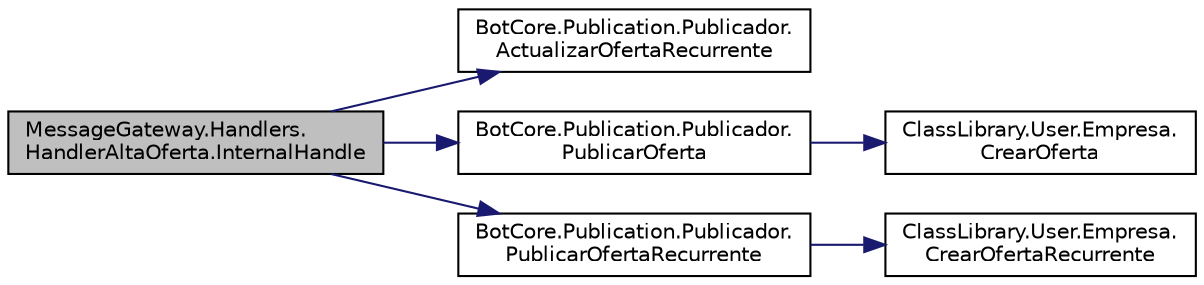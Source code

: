 digraph "MessageGateway.Handlers.HandlerAltaOferta.InternalHandle"
{
 // INTERACTIVE_SVG=YES
 // LATEX_PDF_SIZE
  edge [fontname="Helvetica",fontsize="10",labelfontname="Helvetica",labelfontsize="10"];
  node [fontname="Helvetica",fontsize="10",shape=record];
  rankdir="LR";
  Node1 [label="MessageGateway.Handlers.\lHandlerAltaOferta.InternalHandle",height=0.2,width=0.4,color="black", fillcolor="grey75", style="filled", fontcolor="black",tooltip="Internal handle que presenta un menu para ir completando la creacion de oferta. Delega tareas de crea..."];
  Node1 -> Node2 [color="midnightblue",fontsize="10",style="solid",fontname="Helvetica"];
  Node2 [label="BotCore.Publication.Publicador.\lActualizarOfertaRecurrente",height=0.2,width=0.4,color="black", fillcolor="white", style="filled",URL="$classBotCore_1_1Publication_1_1Publicador.html#a4a77dead554b3dca7ad3094ea2b94d41",tooltip="Metodo que toma dos publicaciones recurrentes y sustituye una por otra en la base de datos."];
  Node1 -> Node3 [color="midnightblue",fontsize="10",style="solid",fontname="Helvetica"];
  Node3 [label="BotCore.Publication.Publicador.\lPublicarOferta",height=0.2,width=0.4,color="black", fillcolor="white", style="filled",URL="$classBotCore_1_1Publication_1_1Publicador.html#a0b6971753d044f2920a08191bbde087c",tooltip="Crea y persiste en memoria la publicación."];
  Node3 -> Node4 [color="midnightblue",fontsize="10",style="solid",fontname="Helvetica"];
  Node4 [label="ClassLibrary.User.Empresa.\lCrearOferta",height=0.2,width=0.4,color="black", fillcolor="white", style="filled",URL="$classClassLibrary_1_1User_1_1Empresa.html#a7156d6ed99a7695cbbd574550519535f",tooltip="Método creador y publicador de una publicación."];
  Node1 -> Node5 [color="midnightblue",fontsize="10",style="solid",fontname="Helvetica"];
  Node5 [label="BotCore.Publication.Publicador.\lPublicarOfertaRecurrente",height=0.2,width=0.4,color="black", fillcolor="white", style="filled",URL="$classBotCore_1_1Publication_1_1Publicador.html#a9fa20f087837ed7d67011ef3dda2bec6",tooltip="Crea y persiste en memoria una nueva publicación recurrente."];
  Node5 -> Node6 [color="midnightblue",fontsize="10",style="solid",fontname="Helvetica"];
  Node6 [label="ClassLibrary.User.Empresa.\lCrearOfertaRecurrente",height=0.2,width=0.4,color="black", fillcolor="white", style="filled",URL="$classClassLibrary_1_1User_1_1Empresa.html#ad76f81b0bb0a62ce91fedbf3cc6aec80",tooltip="Método creador y publicador de una publicación recurrente."];
}
